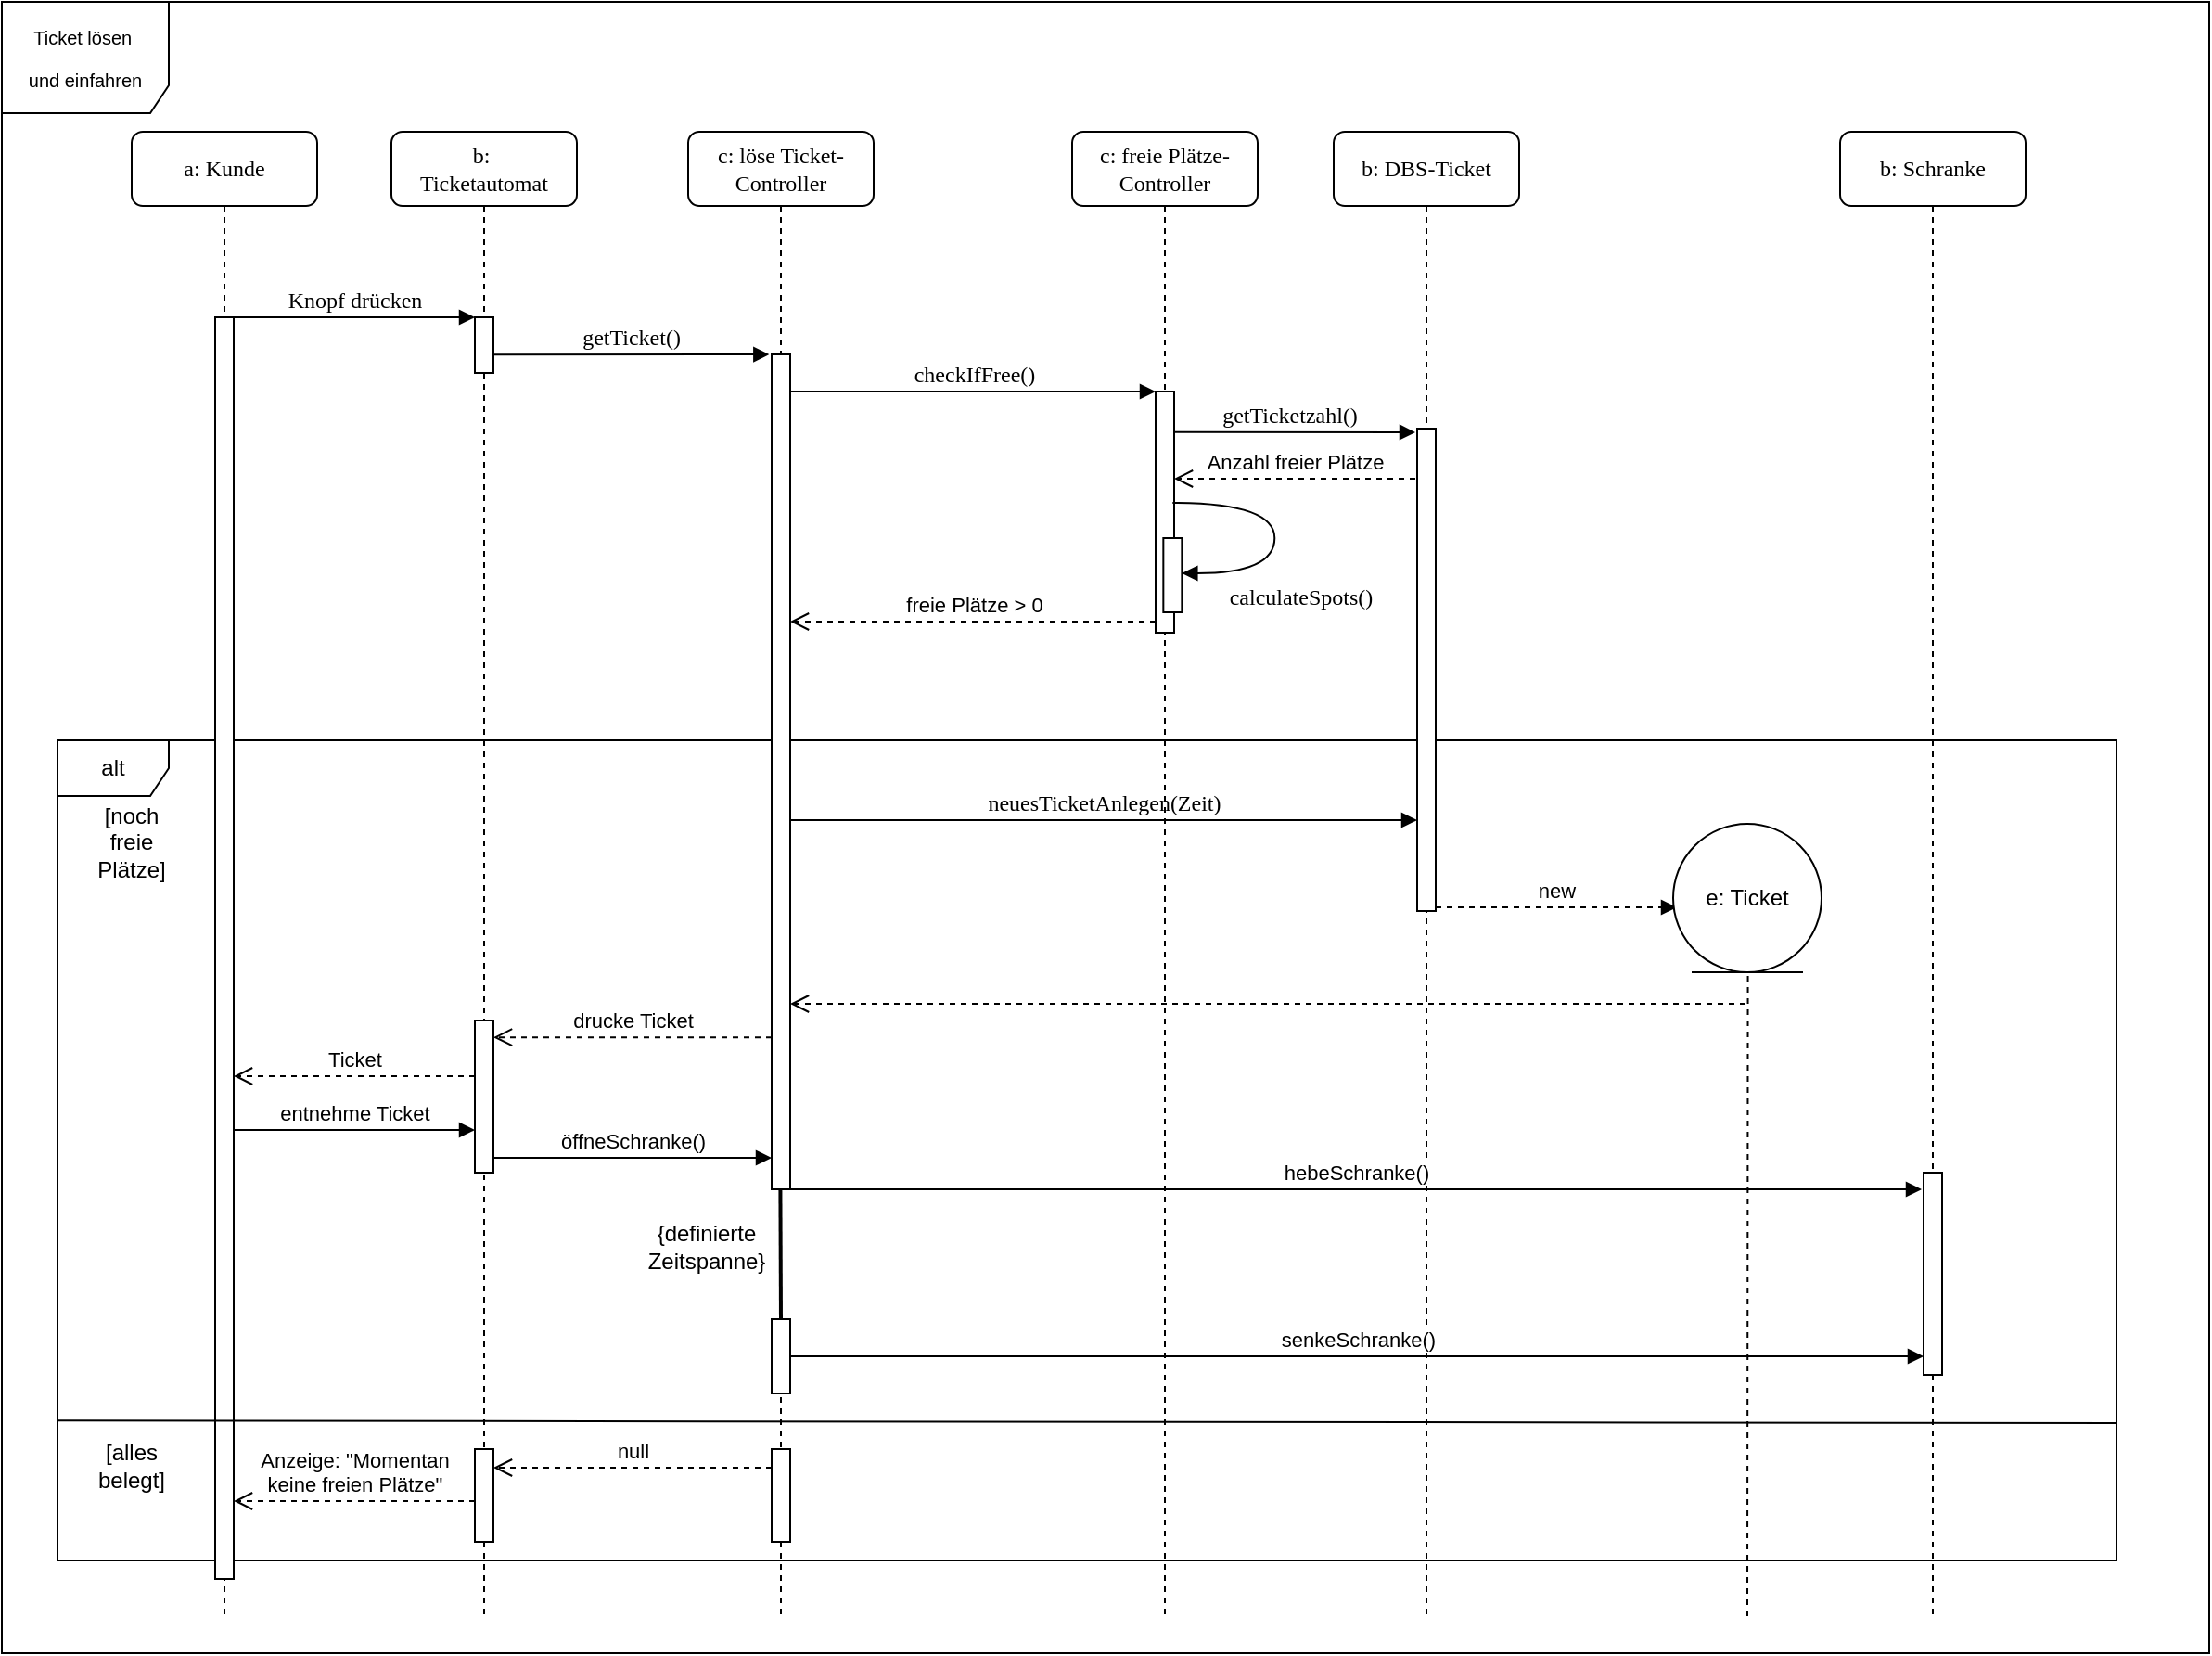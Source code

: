 <mxfile version="10.7.6" type="github"><diagram name="Page-1" id="13e1069c-82ec-6db2-03f1-153e76fe0fe0"><mxGraphModel dx="914" dy="677" grid="1" gridSize="10" guides="1" tooltips="1" connect="1" arrows="1" fold="1" page="1" pageScale="1" pageWidth="1100" pageHeight="850" background="#ffffff" math="0" shadow="0"><root><mxCell id="0"/><mxCell id="1" parent="0"/><mxCell id="i2Vq3k6s4epomcee9z3W-39" value="&lt;p style=&quot;line-height: 130%&quot;&gt;Ticket lösen&amp;nbsp;&lt;/p&gt;&lt;p style=&quot;line-height: 130%&quot;&gt;und einfahren&lt;/p&gt;" style="shape=umlFrame;whiteSpace=wrap;html=1;fontSize=10;gradientColor=none;comic=0;width=90;height=60;" parent="1" vertex="1"><mxGeometry x="30" y="40" width="1190" height="890" as="geometry"/></mxCell><mxCell id="i2Vq3k6s4epomcee9z3W-24" value="alt" style="shape=umlFrame;whiteSpace=wrap;html=1;" parent="1" vertex="1"><mxGeometry x="60" y="438" width="1110" height="442" as="geometry"/></mxCell><mxCell id="GPIz5f-cf1OQXe9ibUi--5" value="getTicketzahl()" style="html=1;verticalAlign=bottom;endArrow=block;labelBackgroundColor=none;fontFamily=Verdana;fontSize=12;edgeStyle=elbowEdgeStyle;elbow=vertical;" parent="1" edge="1"><mxGeometry relative="1" as="geometry"><mxPoint x="656.324" y="271.882" as="sourcePoint"/><mxPoint x="792" y="271.882" as="targetPoint"/></mxGeometry></mxCell><mxCell id="7baba1c4bc27f4b0-2" value="b:&amp;nbsp;&lt;br&gt;Ticketautomat&lt;br&gt;" style="shape=umlLifeline;perimeter=lifelinePerimeter;whiteSpace=wrap;html=1;container=1;collapsible=0;recursiveResize=0;outlineConnect=0;rounded=1;shadow=0;comic=0;labelBackgroundColor=none;strokeColor=#000000;strokeWidth=1;fillColor=#FFFFFF;fontFamily=Verdana;fontSize=12;fontColor=#000000;align=center;" parent="1" vertex="1"><mxGeometry x="240" y="110" width="100" height="800" as="geometry"/></mxCell><mxCell id="7baba1c4bc27f4b0-10" value="" style="html=1;points=[];perimeter=orthogonalPerimeter;rounded=0;shadow=0;comic=0;labelBackgroundColor=none;strokeColor=#000000;strokeWidth=1;fillColor=#FFFFFF;fontFamily=Verdana;fontSize=12;fontColor=#000000;align=center;" parent="7baba1c4bc27f4b0-2" vertex="1"><mxGeometry x="45" y="100" width="10" height="30" as="geometry"/></mxCell><mxCell id="cJzT6lsB6Pp-J88J2nMA-5" value="" style="html=1;points=[];perimeter=orthogonalPerimeter;rounded=0;shadow=0;comic=0;labelBackgroundColor=none;strokeColor=#000000;strokeWidth=1;fillColor=#FFFFFF;fontFamily=Verdana;fontSize=12;fontColor=#000000;align=center;" parent="7baba1c4bc27f4b0-2" vertex="1"><mxGeometry x="45" y="479" width="10" height="82" as="geometry"/></mxCell><mxCell id="cJzT6lsB6Pp-J88J2nMA-10" value="" style="html=1;points=[];perimeter=orthogonalPerimeter;rounded=0;shadow=0;comic=0;labelBackgroundColor=none;strokeColor=#000000;strokeWidth=1;fillColor=#FFFFFF;fontFamily=Verdana;fontSize=12;fontColor=#000000;align=center;" parent="7baba1c4bc27f4b0-2" vertex="1"><mxGeometry x="45" y="710" width="10" height="50" as="geometry"/></mxCell><mxCell id="7baba1c4bc27f4b0-3" value="c: löse Ticket-Controller&lt;br&gt;" style="shape=umlLifeline;perimeter=lifelinePerimeter;whiteSpace=wrap;html=1;container=1;collapsible=0;recursiveResize=0;outlineConnect=0;rounded=1;shadow=0;comic=0;labelBackgroundColor=none;strokeColor=#000000;strokeWidth=1;fillColor=#FFFFFF;fontFamily=Verdana;fontSize=12;fontColor=#000000;align=center;" parent="1" vertex="1"><mxGeometry x="400" y="110" width="100" height="800" as="geometry"/></mxCell><mxCell id="7baba1c4bc27f4b0-13" value="" style="html=1;points=[];perimeter=orthogonalPerimeter;rounded=0;shadow=0;comic=0;labelBackgroundColor=none;strokeColor=#000000;strokeWidth=1;fillColor=#FFFFFF;fontFamily=Verdana;fontSize=12;fontColor=#000000;align=center;" parent="7baba1c4bc27f4b0-3" vertex="1"><mxGeometry x="45" y="120" width="10" height="450" as="geometry"/></mxCell><mxCell id="i2Vq3k6s4epomcee9z3W-19" value="" style="html=1;points=[];perimeter=orthogonalPerimeter;rounded=0;shadow=0;comic=0;labelBackgroundColor=none;strokeColor=#000000;strokeWidth=1;fillColor=#FFFFFF;fontFamily=Verdana;fontSize=12;fontColor=#000000;align=center;" parent="7baba1c4bc27f4b0-3" vertex="1"><mxGeometry x="45" y="710" width="10" height="50" as="geometry"/></mxCell><mxCell id="cJzT6lsB6Pp-J88J2nMA-16" value="" style="html=1;points=[];perimeter=orthogonalPerimeter;rounded=0;shadow=0;comic=0;labelBackgroundColor=none;strokeColor=#000000;strokeWidth=1;fillColor=#FFFFFF;fontFamily=Verdana;fontSize=12;fontColor=#000000;align=center;" parent="7baba1c4bc27f4b0-3" vertex="1"><mxGeometry x="45" y="640" width="10" height="40" as="geometry"/></mxCell><mxCell id="7baba1c4bc27f4b0-4" value="c: freie Plätze-Controller&lt;br&gt;" style="shape=umlLifeline;perimeter=lifelinePerimeter;whiteSpace=wrap;html=1;container=1;collapsible=0;recursiveResize=0;outlineConnect=0;rounded=1;shadow=0;comic=0;labelBackgroundColor=none;strokeColor=#000000;strokeWidth=1;fillColor=#FFFFFF;fontFamily=Verdana;fontSize=12;fontColor=#000000;align=center;" parent="1" vertex="1"><mxGeometry x="607" y="110" width="100" height="800" as="geometry"/></mxCell><mxCell id="7baba1c4bc27f4b0-5" value="b: DBS-Ticket&lt;br&gt;" style="shape=umlLifeline;perimeter=lifelinePerimeter;whiteSpace=wrap;html=1;container=1;collapsible=0;recursiveResize=0;outlineConnect=0;rounded=1;shadow=0;comic=0;labelBackgroundColor=none;strokeColor=#000000;strokeWidth=1;fillColor=#FFFFFF;fontFamily=Verdana;fontSize=12;fontColor=#000000;align=center;" parent="1" vertex="1"><mxGeometry x="748" y="110" width="100" height="800" as="geometry"/></mxCell><mxCell id="GPIz5f-cf1OQXe9ibUi--14" value="" style="html=1;points=[];perimeter=orthogonalPerimeter;" parent="7baba1c4bc27f4b0-5" vertex="1"><mxGeometry x="45" y="160" width="10" height="260" as="geometry"/></mxCell><mxCell id="7baba1c4bc27f4b0-6" value="b: Schranke&lt;br&gt;" style="shape=umlLifeline;perimeter=lifelinePerimeter;whiteSpace=wrap;html=1;container=1;collapsible=0;recursiveResize=0;outlineConnect=0;rounded=1;shadow=0;comic=0;labelBackgroundColor=none;strokeColor=#000000;strokeWidth=1;fillColor=#FFFFFF;fontFamily=Verdana;fontSize=12;fontColor=#000000;align=center;" parent="1" vertex="1"><mxGeometry x="1021" y="110" width="100" height="800" as="geometry"/></mxCell><mxCell id="cJzT6lsB6Pp-J88J2nMA-13" value="" style="html=1;points=[];perimeter=orthogonalPerimeter;" parent="7baba1c4bc27f4b0-6" vertex="1"><mxGeometry x="45" y="561" width="10" height="109" as="geometry"/></mxCell><mxCell id="7baba1c4bc27f4b0-8" value="a: Kunde" style="shape=umlLifeline;perimeter=lifelinePerimeter;whiteSpace=wrap;html=1;container=1;collapsible=0;recursiveResize=0;outlineConnect=0;rounded=1;shadow=0;comic=0;labelBackgroundColor=none;strokeColor=#000000;strokeWidth=1;fillColor=#FFFFFF;fontFamily=Verdana;fontSize=12;fontColor=#000000;align=center;" parent="1" vertex="1"><mxGeometry x="100" y="110" width="100" height="800" as="geometry"/></mxCell><mxCell id="7baba1c4bc27f4b0-9" value="" style="html=1;points=[];perimeter=orthogonalPerimeter;rounded=0;shadow=0;comic=0;labelBackgroundColor=none;strokeColor=#000000;strokeWidth=1;fillColor=#FFFFFF;fontFamily=Verdana;fontSize=12;fontColor=#000000;align=center;" parent="7baba1c4bc27f4b0-8" vertex="1"><mxGeometry x="45" y="100" width="10" height="680" as="geometry"/></mxCell><mxCell id="7baba1c4bc27f4b0-16" value="" style="html=1;points=[];perimeter=orthogonalPerimeter;rounded=0;shadow=0;comic=0;labelBackgroundColor=none;strokeColor=#000000;strokeWidth=1;fillColor=#FFFFFF;fontFamily=Verdana;fontSize=12;fontColor=#000000;align=center;" parent="1" vertex="1"><mxGeometry x="652" y="250" width="10" height="130" as="geometry"/></mxCell><mxCell id="7baba1c4bc27f4b0-17" value="checkIfFree()" style="html=1;verticalAlign=bottom;endArrow=block;labelBackgroundColor=none;fontFamily=Verdana;fontSize=12;edgeStyle=elbowEdgeStyle;elbow=vertical;" parent="1" source="7baba1c4bc27f4b0-13" target="7baba1c4bc27f4b0-16" edge="1"><mxGeometry relative="1" as="geometry"><mxPoint x="510" y="250" as="sourcePoint"/><Array as="points"><mxPoint x="460" y="250"/></Array></mxGeometry></mxCell><mxCell id="7baba1c4bc27f4b0-11" value="Knopf drücken" style="html=1;verticalAlign=bottom;endArrow=block;entryX=0;entryY=0;labelBackgroundColor=none;fontFamily=Verdana;fontSize=12;edgeStyle=elbowEdgeStyle;elbow=vertical;" parent="1" source="7baba1c4bc27f4b0-9" target="7baba1c4bc27f4b0-10" edge="1"><mxGeometry relative="1" as="geometry"><mxPoint x="220" y="220" as="sourcePoint"/></mxGeometry></mxCell><mxCell id="7baba1c4bc27f4b0-14" value="getTicket()" style="html=1;verticalAlign=bottom;endArrow=block;entryX=0;entryY=0;labelBackgroundColor=none;fontFamily=Verdana;fontSize=12;edgeStyle=elbowEdgeStyle;elbow=vertical;" parent="1" edge="1"><mxGeometry relative="1" as="geometry"><mxPoint x="294" y="230.167" as="sourcePoint"/><mxPoint x="443.667" y="230.167" as="targetPoint"/></mxGeometry></mxCell><mxCell id="GPIz5f-cf1OQXe9ibUi--11" value="" style="html=1;points=[];perimeter=orthogonalPerimeter;rounded=0;shadow=0;comic=0;labelBackgroundColor=none;strokeColor=#000000;strokeWidth=1;fillColor=#FFFFFF;fontFamily=Verdana;fontSize=12;fontColor=#000000;align=center;" parent="1" vertex="1"><mxGeometry x="656.167" y="329" width="10" height="40" as="geometry"/></mxCell><mxCell id="GPIz5f-cf1OQXe9ibUi--12" value="calculateSpots()" style="html=1;verticalAlign=bottom;endArrow=block;labelBackgroundColor=none;fontFamily=Verdana;fontSize=12;elbow=vertical;edgeStyle=orthogonalEdgeStyle;curved=1;entryX=1;entryY=0.286;entryPerimeter=0;exitX=1.038;exitY=0.345;exitPerimeter=0;" parent="1" edge="1"><mxGeometry x="0.301" y="26" relative="1" as="geometry"><mxPoint x="661.167" y="310" as="sourcePoint"/><mxPoint x="666.167" y="348" as="targetPoint"/><Array as="points"><mxPoint x="716.167" y="310"/><mxPoint x="716.167" y="348"/></Array><mxPoint x="14" y="-4" as="offset"/></mxGeometry></mxCell><mxCell id="GPIz5f-cf1OQXe9ibUi--13" value="freie Plätze &amp;gt; 0" style="html=1;verticalAlign=bottom;endArrow=open;dashed=1;endSize=8;" parent="1" edge="1"><mxGeometry relative="1" as="geometry"><mxPoint x="652" y="374" as="sourcePoint"/><mxPoint x="455" y="374" as="targetPoint"/></mxGeometry></mxCell><mxCell id="GPIz5f-cf1OQXe9ibUi--20" value="new" style="html=1;verticalAlign=bottom;endArrow=block;dashed=1;" parent="1" edge="1"><mxGeometry width="80" relative="1" as="geometry"><mxPoint x="803" y="528.0" as="sourcePoint"/><mxPoint x="933" y="528" as="targetPoint"/></mxGeometry></mxCell><mxCell id="i2Vq3k6s4epomcee9z3W-25" value="" style="endArrow=none;html=1;exitX=0;exitY=0.424;exitDx=0;exitDy=0;exitPerimeter=0;" parent="1" edge="1"><mxGeometry width="50" height="50" relative="1" as="geometry"><mxPoint x="59.667" y="804.667" as="sourcePoint"/><mxPoint x="1170" y="806" as="targetPoint"/></mxGeometry></mxCell><mxCell id="i2Vq3k6s4epomcee9z3W-26" value="[noch freie Plätze]" style="text;html=1;strokeColor=none;fillColor=none;align=center;verticalAlign=middle;whiteSpace=wrap;rounded=0;" parent="1" vertex="1"><mxGeometry x="80" y="483" width="40" height="20" as="geometry"/></mxCell><mxCell id="i2Vq3k6s4epomcee9z3W-27" value="[alles belegt]" style="text;html=1;strokeColor=none;fillColor=none;align=center;verticalAlign=middle;whiteSpace=wrap;rounded=0;" parent="1" vertex="1"><mxGeometry x="70" y="819" width="60" height="20" as="geometry"/></mxCell><mxCell id="cJzT6lsB6Pp-J88J2nMA-1" value="Anzahl freier Plätze" style="html=1;verticalAlign=bottom;endArrow=open;dashed=1;endSize=8;" parent="1" edge="1"><mxGeometry relative="1" as="geometry"><mxPoint x="792" y="297" as="sourcePoint"/><mxPoint x="662" y="297" as="targetPoint"/></mxGeometry></mxCell><mxCell id="cJzT6lsB6Pp-J88J2nMA-2" value="neuesTicketAnlegen(Zeit)" style="html=1;verticalAlign=bottom;endArrow=block;labelBackgroundColor=none;fontFamily=Verdana;fontSize=12;edgeStyle=elbowEdgeStyle;elbow=vertical;" parent="1" source="7baba1c4bc27f4b0-13" target="GPIz5f-cf1OQXe9ibUi--14" edge="1"><mxGeometry relative="1" as="geometry"><mxPoint x="465" y="260" as="sourcePoint"/><Array as="points"><mxPoint x="630" y="481"/></Array><mxPoint x="662" y="260" as="targetPoint"/></mxGeometry></mxCell><mxCell id="cJzT6lsB6Pp-J88J2nMA-3" value="e: Ticket" style="ellipse;shape=umlEntity;whiteSpace=wrap;html=1;" parent="1" vertex="1"><mxGeometry x="931" y="483" width="80" height="80" as="geometry"/></mxCell><mxCell id="cJzT6lsB6Pp-J88J2nMA-4" value="" style="endArrow=none;dashed=1;html=1;" parent="1" edge="1"><mxGeometry width="50" height="50" relative="1" as="geometry"><mxPoint x="971" y="910" as="sourcePoint"/><mxPoint x="971.286" y="562.999" as="targetPoint"/></mxGeometry></mxCell><mxCell id="i2Vq3k6s4epomcee9z3W-1" value="" style="html=1;verticalAlign=bottom;endArrow=open;dashed=1;endSize=8;" parent="1" edge="1"><mxGeometry relative="1" as="geometry"><mxPoint x="970" y="580" as="sourcePoint"/><mxPoint x="455" y="580" as="targetPoint"/><Array as="points"><mxPoint x="653" y="580"/></Array></mxGeometry></mxCell><mxCell id="cJzT6lsB6Pp-J88J2nMA-6" value="drucke Ticket" style="html=1;verticalAlign=bottom;endArrow=open;dashed=1;endSize=8;" parent="1" target="cJzT6lsB6Pp-J88J2nMA-5" edge="1"><mxGeometry relative="1" as="geometry"><mxPoint x="445" y="598.095" as="sourcePoint"/><mxPoint x="292.143" y="598.095" as="targetPoint"/></mxGeometry></mxCell><mxCell id="cJzT6lsB6Pp-J88J2nMA-7" value="Ticket" style="html=1;verticalAlign=bottom;endArrow=open;dashed=1;endSize=8;" parent="1" edge="1"><mxGeometry relative="1" as="geometry"><mxPoint x="285" y="619" as="sourcePoint"/><mxPoint x="155" y="619" as="targetPoint"/></mxGeometry></mxCell><mxCell id="cJzT6lsB6Pp-J88J2nMA-8" value="entnehme Ticket" style="html=1;verticalAlign=bottom;endArrow=block;" parent="1" edge="1"><mxGeometry width="80" relative="1" as="geometry"><mxPoint x="155" y="648" as="sourcePoint"/><mxPoint x="285" y="648" as="targetPoint"/></mxGeometry></mxCell><mxCell id="cJzT6lsB6Pp-J88J2nMA-9" value="öffneSchranke()" style="html=1;verticalAlign=bottom;endArrow=block;" parent="1" edge="1"><mxGeometry width="80" relative="1" as="geometry"><mxPoint x="295" y="663" as="sourcePoint"/><mxPoint x="445" y="663" as="targetPoint"/></mxGeometry></mxCell><mxCell id="cJzT6lsB6Pp-J88J2nMA-11" value="null" style="html=1;verticalAlign=bottom;endArrow=open;dashed=1;endSize=8;" parent="1" edge="1"><mxGeometry relative="1" as="geometry"><mxPoint x="445" y="830" as="sourcePoint"/><mxPoint x="295" y="830" as="targetPoint"/></mxGeometry></mxCell><mxCell id="cJzT6lsB6Pp-J88J2nMA-12" value="Anzeige: &quot;Momentan&lt;br&gt;keine freien Plätze&quot;&lt;br&gt;" style="html=1;verticalAlign=bottom;endArrow=open;dashed=1;endSize=8;" parent="1" edge="1"><mxGeometry relative="1" as="geometry"><mxPoint x="285" y="848" as="sourcePoint"/><mxPoint x="155" y="848" as="targetPoint"/></mxGeometry></mxCell><mxCell id="cJzT6lsB6Pp-J88J2nMA-14" value="hebeSchranke()" style="html=1;verticalAlign=bottom;endArrow=block;" parent="1" edge="1"><mxGeometry width="80" relative="1" as="geometry"><mxPoint x="455" y="680" as="sourcePoint"/><mxPoint x="1065.0" y="680" as="targetPoint"/></mxGeometry></mxCell><mxCell id="cJzT6lsB6Pp-J88J2nMA-15" value="" style="endArrow=none;html=1;entryX=0.497;entryY=0.712;entryDx=0;entryDy=0;entryPerimeter=0;strokeWidth=2;" parent="1" target="7baba1c4bc27f4b0-3" edge="1"><mxGeometry width="50" height="50" relative="1" as="geometry"><mxPoint x="450" y="750" as="sourcePoint"/><mxPoint x="530" y="726" as="targetPoint"/></mxGeometry></mxCell><mxCell id="cJzT6lsB6Pp-J88J2nMA-17" value="{definierte&lt;br&gt;Zeitspanne}&lt;br&gt;" style="text;html=1;strokeColor=none;fillColor=none;align=center;verticalAlign=middle;whiteSpace=wrap;rounded=0;" parent="1" vertex="1"><mxGeometry x="390" y="701" width="40" height="20" as="geometry"/></mxCell><mxCell id="cJzT6lsB6Pp-J88J2nMA-18" value="senkeSchranke()" style="html=1;verticalAlign=bottom;endArrow=block;" parent="1" source="cJzT6lsB6Pp-J88J2nMA-16" target="cJzT6lsB6Pp-J88J2nMA-13" edge="1"><mxGeometry width="80" relative="1" as="geometry"><mxPoint x="465" y="690" as="sourcePoint"/><mxPoint x="1075.0" y="690" as="targetPoint"/></mxGeometry></mxCell></root></mxGraphModel></diagram></mxfile>